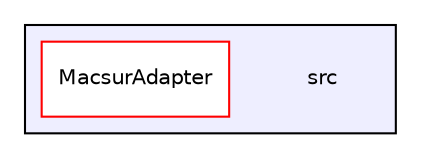 digraph "/Users/arkygeek/QtProjects/macsur-adapter/src" {
  compound=true
  node [ fontsize="10", fontname="Helvetica"];
  edge [ labelfontsize="10", labelfontname="Helvetica"];
  subgraph clusterdir_68267d1309a1af8e8297ef4c3efbcdba {
    graph [ bgcolor="#eeeeff", pencolor="black", label="" URL="dir_68267d1309a1af8e8297ef4c3efbcdba.html"];
    dir_68267d1309a1af8e8297ef4c3efbcdba [shape=plaintext label="src"];
    dir_0976b7c1070d105ce9a45e848ff99eca [shape=box label="MacsurAdapter" color="red" fillcolor="white" style="filled" URL="dir_0976b7c1070d105ce9a45e848ff99eca.html"];
  }
}
